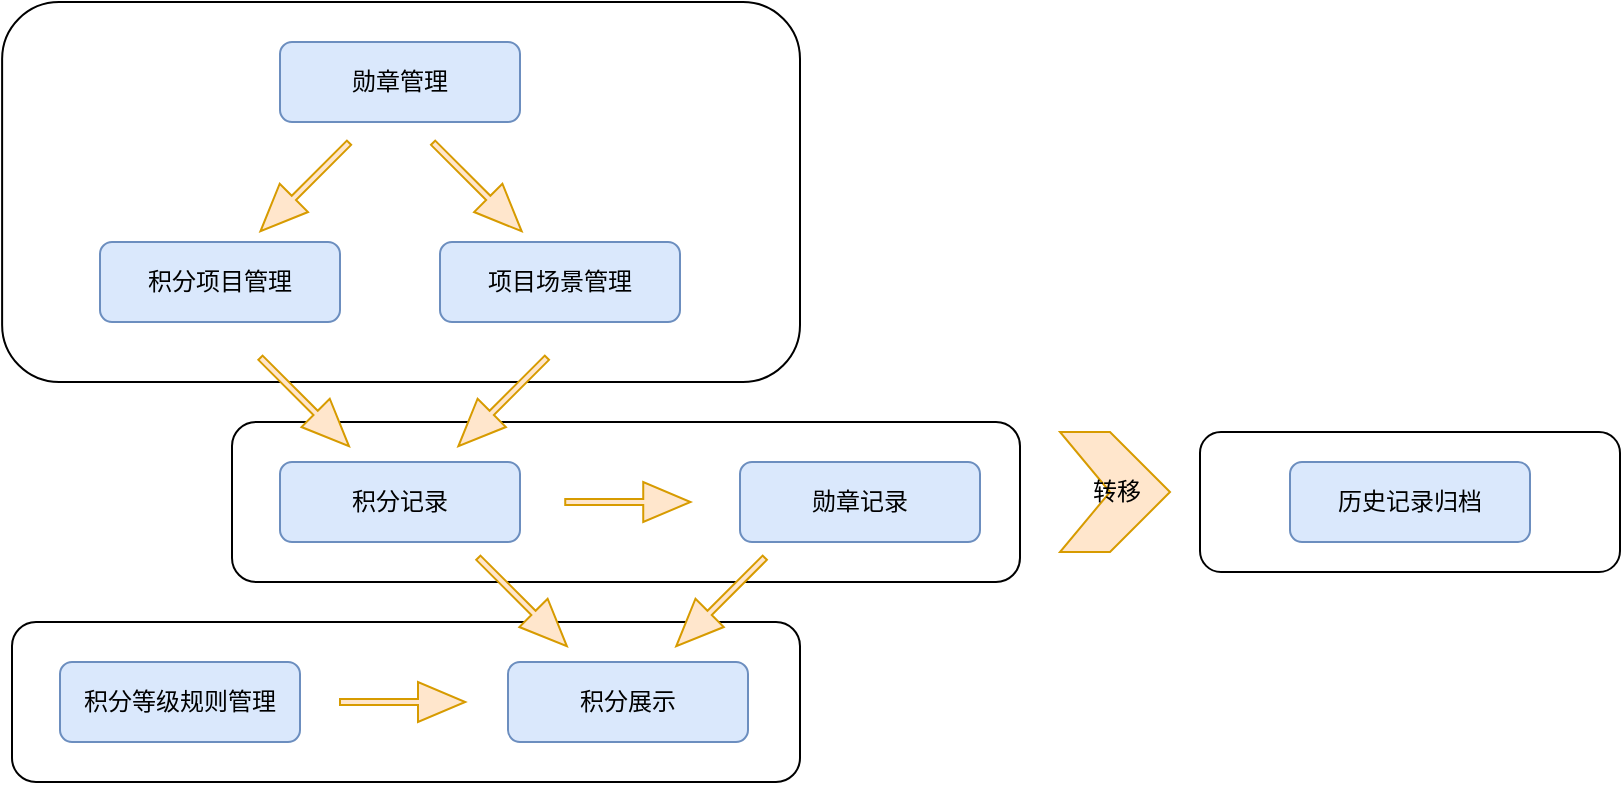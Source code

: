 <mxfile version="14.9.8" type="github">
  <diagram id="Lhr5t80YgjZlaDJlnx9T" name="Page-1">
    <mxGraphModel dx="942" dy="507" grid="1" gridSize="10" guides="1" tooltips="1" connect="1" arrows="1" fold="1" page="1" pageScale="1" pageWidth="827" pageHeight="1169" math="0" shadow="0">
      <root>
        <mxCell id="0" />
        <mxCell id="1" parent="0" />
        <mxCell id="A1X3SZEFAVVzTtYJUAlZ-24" value="" style="rounded=1;whiteSpace=wrap;html=1;gradientColor=none;" vertex="1" parent="1">
          <mxGeometry x="700" y="335" width="210" height="70" as="geometry" />
        </mxCell>
        <mxCell id="A1X3SZEFAVVzTtYJUAlZ-22" value="" style="rounded=1;whiteSpace=wrap;html=1;gradientColor=none;" vertex="1" parent="1">
          <mxGeometry x="106" y="430" width="394" height="80" as="geometry" />
        </mxCell>
        <mxCell id="A1X3SZEFAVVzTtYJUAlZ-21" value="" style="rounded=1;whiteSpace=wrap;html=1;gradientColor=none;" vertex="1" parent="1">
          <mxGeometry x="216" y="330" width="394" height="80" as="geometry" />
        </mxCell>
        <mxCell id="A1X3SZEFAVVzTtYJUAlZ-20" value="" style="rounded=1;whiteSpace=wrap;html=1;gradientColor=none;" vertex="1" parent="1">
          <mxGeometry x="101.06" y="120" width="398.94" height="190" as="geometry" />
        </mxCell>
        <mxCell id="A1X3SZEFAVVzTtYJUAlZ-1" value="勋章管理" style="rounded=1;whiteSpace=wrap;html=1;fillColor=#dae8fc;strokeColor=#6c8ebf;" vertex="1" parent="1">
          <mxGeometry x="240" y="140" width="120" height="40" as="geometry" />
        </mxCell>
        <mxCell id="A1X3SZEFAVVzTtYJUAlZ-2" value="积分项目管理" style="rounded=1;whiteSpace=wrap;html=1;fillColor=#dae8fc;strokeColor=#6c8ebf;" vertex="1" parent="1">
          <mxGeometry x="150" y="240" width="120" height="40" as="geometry" />
        </mxCell>
        <mxCell id="A1X3SZEFAVVzTtYJUAlZ-4" value="项目场景管理" style="rounded=1;whiteSpace=wrap;html=1;fillColor=#dae8fc;strokeColor=#6c8ebf;" vertex="1" parent="1">
          <mxGeometry x="320" y="240" width="120" height="40" as="geometry" />
        </mxCell>
        <mxCell id="A1X3SZEFAVVzTtYJUAlZ-6" value="" style="html=1;shadow=0;dashed=0;align=center;verticalAlign=middle;shape=mxgraph.arrows2.arrow;dy=0.85;dx=23.62;notch=0;rounded=1;fillColor=#ffe6cc;strokeColor=#d79b00;rotation=-225;" vertex="1" parent="1">
          <mxGeometry x="221.06" y="202.5" width="62.62" height="20" as="geometry" />
        </mxCell>
        <mxCell id="A1X3SZEFAVVzTtYJUAlZ-8" value="" style="html=1;shadow=0;dashed=0;align=center;verticalAlign=middle;shape=mxgraph.arrows2.arrow;dy=0.85;dx=23.62;notch=0;rounded=1;fillColor=#ffe6cc;strokeColor=#d79b00;rotation=45;" vertex="1" parent="1">
          <mxGeometry x="307.38" y="202.5" width="62.62" height="20" as="geometry" />
        </mxCell>
        <mxCell id="A1X3SZEFAVVzTtYJUAlZ-9" value="积分等级规则管理" style="rounded=1;whiteSpace=wrap;html=1;fillColor=#dae8fc;strokeColor=#6c8ebf;" vertex="1" parent="1">
          <mxGeometry x="130" y="450" width="120" height="40" as="geometry" />
        </mxCell>
        <mxCell id="A1X3SZEFAVVzTtYJUAlZ-10" value="积分记录" style="rounded=1;whiteSpace=wrap;html=1;fillColor=#dae8fc;strokeColor=#6c8ebf;" vertex="1" parent="1">
          <mxGeometry x="240" y="350" width="120" height="40" as="geometry" />
        </mxCell>
        <mxCell id="A1X3SZEFAVVzTtYJUAlZ-11" value="勋章记录" style="rounded=1;whiteSpace=wrap;html=1;fillColor=#dae8fc;strokeColor=#6c8ebf;" vertex="1" parent="1">
          <mxGeometry x="470" y="350" width="120" height="40" as="geometry" />
        </mxCell>
        <mxCell id="A1X3SZEFAVVzTtYJUAlZ-12" value="" style="html=1;shadow=0;dashed=0;align=center;verticalAlign=middle;shape=mxgraph.arrows2.arrow;dy=0.85;dx=23.62;notch=0;rounded=1;fillColor=#ffe6cc;strokeColor=#d79b00;rotation=45;" vertex="1" parent="1">
          <mxGeometry x="221.06" y="310" width="62.62" height="20" as="geometry" />
        </mxCell>
        <mxCell id="A1X3SZEFAVVzTtYJUAlZ-13" value="" style="html=1;shadow=0;dashed=0;align=center;verticalAlign=middle;shape=mxgraph.arrows2.arrow;dy=0.85;dx=23.62;notch=0;rounded=1;fillColor=#ffe6cc;strokeColor=#d79b00;rotation=-225;" vertex="1" parent="1">
          <mxGeometry x="320" y="310" width="62.62" height="20" as="geometry" />
        </mxCell>
        <mxCell id="A1X3SZEFAVVzTtYJUAlZ-15" value="" style="html=1;shadow=0;dashed=0;align=center;verticalAlign=middle;shape=mxgraph.arrows2.arrow;dy=0.85;dx=23.62;notch=0;rounded=1;fillColor=#ffe6cc;strokeColor=#d79b00;rotation=0;" vertex="1" parent="1">
          <mxGeometry x="382.62" y="360" width="62.62" height="20" as="geometry" />
        </mxCell>
        <mxCell id="A1X3SZEFAVVzTtYJUAlZ-16" value="积分展示" style="rounded=1;whiteSpace=wrap;html=1;fillColor=#dae8fc;strokeColor=#6c8ebf;" vertex="1" parent="1">
          <mxGeometry x="354" y="450" width="120" height="40" as="geometry" />
        </mxCell>
        <mxCell id="A1X3SZEFAVVzTtYJUAlZ-17" value="" style="html=1;shadow=0;dashed=0;align=center;verticalAlign=middle;shape=mxgraph.arrows2.arrow;dy=0.85;dx=23.62;notch=0;rounded=1;fillColor=#ffe6cc;strokeColor=#d79b00;rotation=45;" vertex="1" parent="1">
          <mxGeometry x="330" y="410" width="62.62" height="20" as="geometry" />
        </mxCell>
        <mxCell id="A1X3SZEFAVVzTtYJUAlZ-18" value="" style="html=1;shadow=0;dashed=0;align=center;verticalAlign=middle;shape=mxgraph.arrows2.arrow;dy=0.85;dx=23.62;notch=0;rounded=1;fillColor=#ffe6cc;strokeColor=#d79b00;rotation=-225;" vertex="1" parent="1">
          <mxGeometry x="428.94" y="410" width="62.62" height="20" as="geometry" />
        </mxCell>
        <mxCell id="A1X3SZEFAVVzTtYJUAlZ-19" value="" style="html=1;shadow=0;dashed=0;align=center;verticalAlign=middle;shape=mxgraph.arrows2.arrow;dy=0.85;dx=23.62;notch=0;rounded=1;fillColor=#ffe6cc;strokeColor=#d79b00;rotation=0;" vertex="1" parent="1">
          <mxGeometry x="270" y="460" width="62.62" height="20" as="geometry" />
        </mxCell>
        <mxCell id="A1X3SZEFAVVzTtYJUAlZ-23" value="历史记录归档" style="rounded=1;whiteSpace=wrap;html=1;fillColor=#dae8fc;strokeColor=#6c8ebf;" vertex="1" parent="1">
          <mxGeometry x="745" y="350" width="120" height="40" as="geometry" />
        </mxCell>
        <mxCell id="A1X3SZEFAVVzTtYJUAlZ-25" value="转移" style="html=1;shadow=0;dashed=0;align=center;verticalAlign=middle;shape=mxgraph.arrows2.arrow;dy=0;dx=30;notch=25;rounded=1;fillColor=#ffe6cc;strokeColor=#d79b00;" vertex="1" parent="1">
          <mxGeometry x="630" y="335" width="55" height="60" as="geometry" />
        </mxCell>
      </root>
    </mxGraphModel>
  </diagram>
</mxfile>
